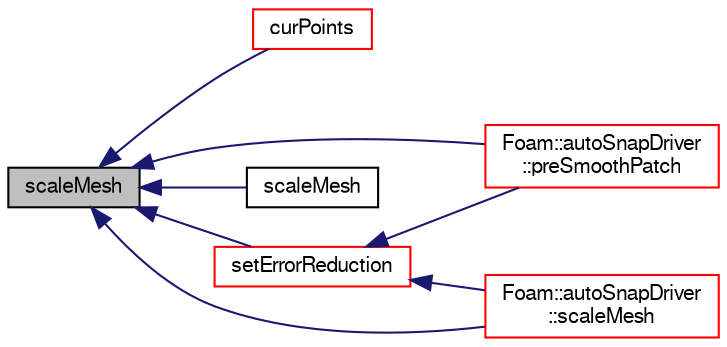 digraph "scaleMesh"
{
  bgcolor="transparent";
  edge [fontname="FreeSans",fontsize="10",labelfontname="FreeSans",labelfontsize="10"];
  node [fontname="FreeSans",fontsize="10",shape=record];
  rankdir="LR";
  Node745 [label="scaleMesh",height=0.2,width=0.4,color="black", fillcolor="grey75", style="filled", fontcolor="black"];
  Node745 -> Node746 [dir="back",color="midnightblue",fontsize="10",style="solid",fontname="FreeSans"];
  Node746 [label="curPoints",height=0.2,width=0.4,color="red",URL="$a21550.html#a1996b85ae62abe724454832e65fdbfa4",tooltip="Get the current points (oldPoints+scale*displacement) "];
  Node745 -> Node748 [dir="back",color="midnightblue",fontsize="10",style="solid",fontname="FreeSans"];
  Node748 [label="Foam::autoSnapDriver\l::preSmoothPatch",height=0.2,width=0.4,color="red",URL="$a24622.html#a5328524e4037f1f8ecb542c16492d6b9",tooltip="Smooth the mesh (patch and internal) to increase visibility. "];
  Node745 -> Node752 [dir="back",color="midnightblue",fontsize="10",style="solid",fontname="FreeSans"];
  Node752 [label="scaleMesh",height=0.2,width=0.4,color="black",URL="$a21550.html#acfe5321dd6549773fe4f5b227a7336c4",tooltip="Move mesh (with baffles) with given scale. "];
  Node745 -> Node753 [dir="back",color="midnightblue",fontsize="10",style="solid",fontname="FreeSans"];
  Node753 [label="Foam::autoSnapDriver\l::scaleMesh",height=0.2,width=0.4,color="red",URL="$a24622.html#a4b8f2c5757f4d8cd95f8e1830e44c179",tooltip="Do the hard work: move the mesh according to displacement,. "];
  Node745 -> Node759 [dir="back",color="midnightblue",fontsize="10",style="solid",fontname="FreeSans"];
  Node759 [label="setErrorReduction",height=0.2,width=0.4,color="red",URL="$a21550.html#a2b814476dee538a120e248d24c715933",tooltip="Set the errorReduction (by how much to scale the displacement. "];
  Node759 -> Node748 [dir="back",color="midnightblue",fontsize="10",style="solid",fontname="FreeSans"];
  Node759 -> Node753 [dir="back",color="midnightblue",fontsize="10",style="solid",fontname="FreeSans"];
}
